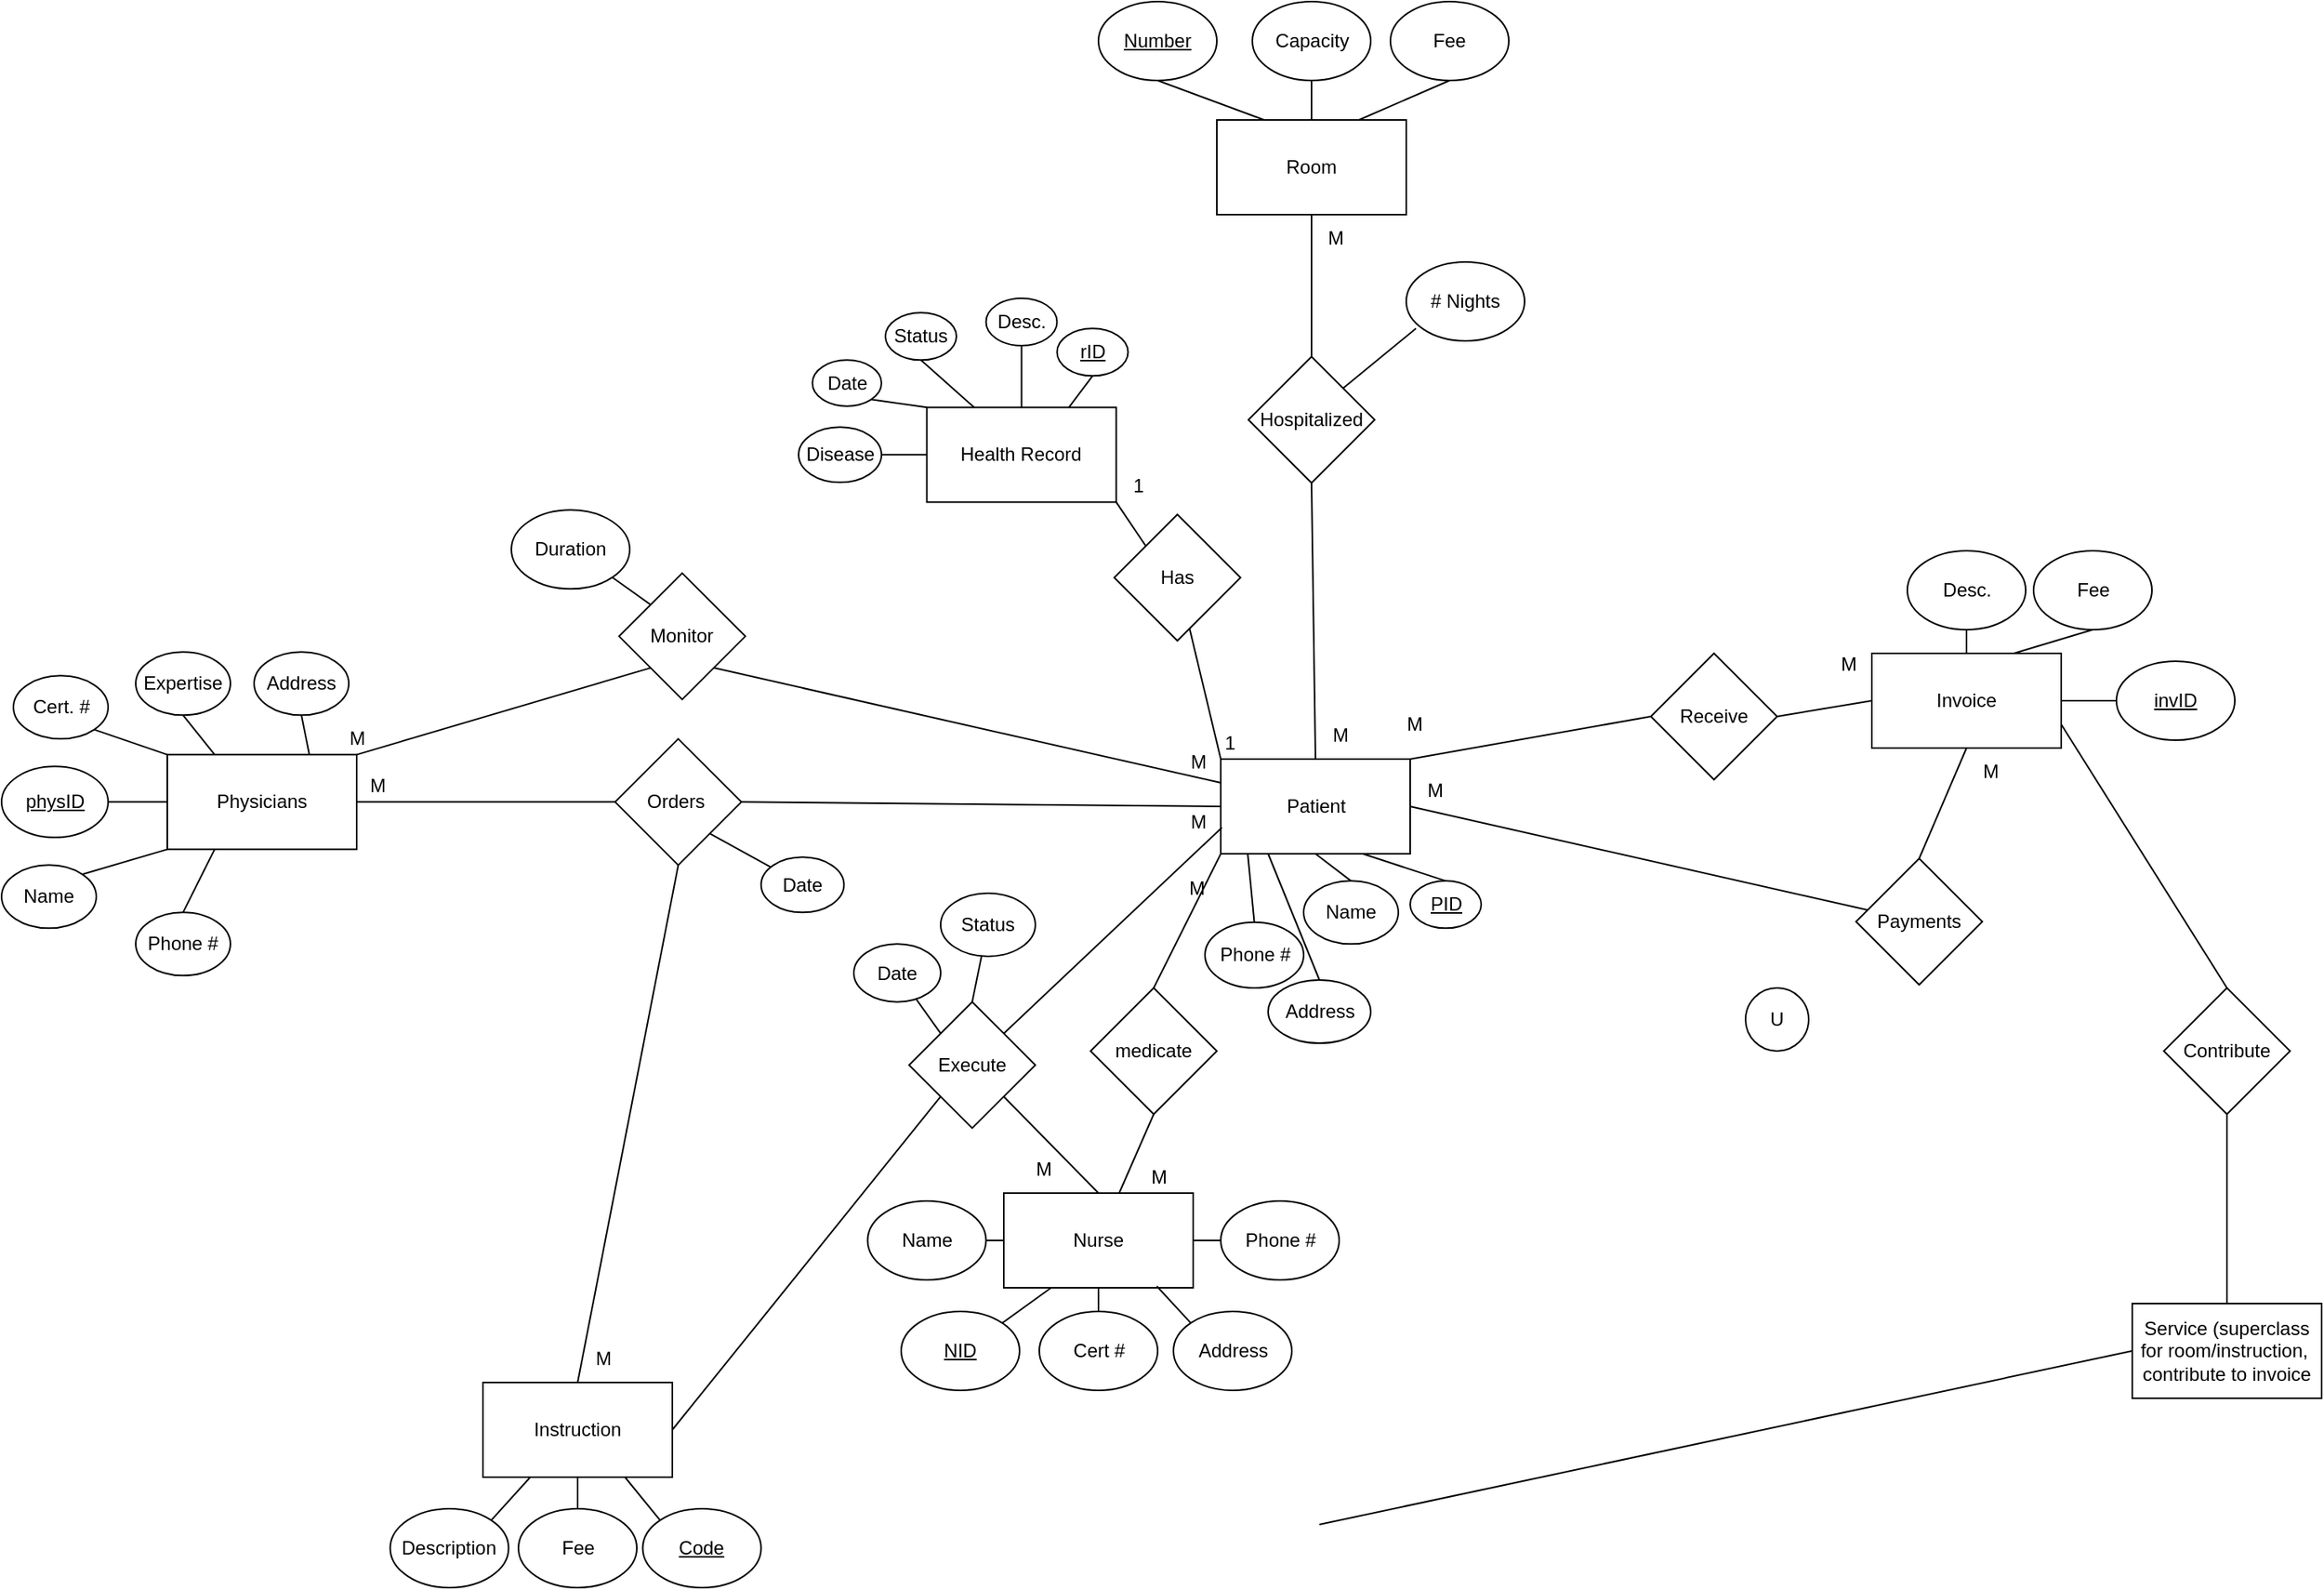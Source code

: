 <mxfile version="21.2.1" type="device">
  <diagram id="SSazmtFKOzigNYbbt5q3" name="Page-1">
    <mxGraphModel dx="2578" dy="1177" grid="1" gridSize="10" guides="1" tooltips="1" connect="1" arrows="1" fold="1" page="1" pageScale="1" pageWidth="850" pageHeight="1100" math="0" shadow="0">
      <root>
        <mxCell id="0" />
        <mxCell id="1" parent="0" />
        <mxCell id="51HZiMlxU9EM_0fWzo---1" value="Physicians" style="rounded=0;whiteSpace=wrap;html=1;" parent="1" vertex="1">
          <mxGeometry x="-690" y="542.17" width="120" height="60" as="geometry" />
        </mxCell>
        <mxCell id="51HZiMlxU9EM_0fWzo---2" value="Room" style="rounded=0;whiteSpace=wrap;html=1;" parent="1" vertex="1">
          <mxGeometry x="-25" y="140" width="120" height="60" as="geometry" />
        </mxCell>
        <mxCell id="51HZiMlxU9EM_0fWzo---3" value="Instruction" style="rounded=0;whiteSpace=wrap;html=1;" parent="1" vertex="1">
          <mxGeometry x="-490" y="940" width="120" height="60" as="geometry" />
        </mxCell>
        <mxCell id="51HZiMlxU9EM_0fWzo---5" value="Patient" style="rounded=0;whiteSpace=wrap;html=1;" parent="1" vertex="1">
          <mxGeometry x="-22.5" y="545" width="120" height="60" as="geometry" />
        </mxCell>
        <mxCell id="51HZiMlxU9EM_0fWzo---6" value="Nurse" style="rounded=0;whiteSpace=wrap;html=1;" parent="1" vertex="1">
          <mxGeometry x="-160" y="820" width="120" height="60" as="geometry" />
        </mxCell>
        <mxCell id="51HZiMlxU9EM_0fWzo---7" value="&lt;u&gt;physID&lt;/u&gt;" style="ellipse;whiteSpace=wrap;html=1;" parent="1" vertex="1">
          <mxGeometry x="-795" y="549.67" width="67.5" height="45" as="geometry" />
        </mxCell>
        <mxCell id="51HZiMlxU9EM_0fWzo---8" value="" style="endArrow=none;html=1;rounded=0;entryX=1;entryY=0.5;entryDx=0;entryDy=0;exitX=0;exitY=0.5;exitDx=0;exitDy=0;" parent="1" source="51HZiMlxU9EM_0fWzo---1" target="51HZiMlxU9EM_0fWzo---7" edge="1">
          <mxGeometry width="50" height="50" relative="1" as="geometry">
            <mxPoint x="-640" y="482.17" as="sourcePoint" />
            <mxPoint x="-420" y="642.17" as="targetPoint" />
          </mxGeometry>
        </mxCell>
        <mxCell id="51HZiMlxU9EM_0fWzo---88" value="" style="endArrow=none;html=1;rounded=0;entryX=0;entryY=0;entryDx=0;entryDy=0;exitX=0.75;exitY=1;exitDx=0;exitDy=0;" parent="1" source="51HZiMlxU9EM_0fWzo---3" target="51HZiMlxU9EM_0fWzo---93" edge="1">
          <mxGeometry width="50" height="50" relative="1" as="geometry">
            <mxPoint x="-378.75" y="1090" as="sourcePoint" />
            <mxPoint x="313.75" y="1220" as="targetPoint" />
          </mxGeometry>
        </mxCell>
        <mxCell id="51HZiMlxU9EM_0fWzo---93" value="&lt;u&gt;Code&lt;/u&gt;" style="ellipse;whiteSpace=wrap;html=1;" parent="1" vertex="1">
          <mxGeometry x="-388.75" y="1020" width="75" height="50" as="geometry" />
        </mxCell>
        <mxCell id="51HZiMlxU9EM_0fWzo---95" value="Phone #" style="ellipse;whiteSpace=wrap;html=1;" parent="1" vertex="1">
          <mxGeometry x="-710" y="642.17" width="60" height="40" as="geometry" />
        </mxCell>
        <mxCell id="51HZiMlxU9EM_0fWzo---96" value="" style="endArrow=none;html=1;rounded=0;exitX=0.25;exitY=1;exitDx=0;exitDy=0;entryX=0.5;entryY=0;entryDx=0;entryDy=0;" parent="1" source="51HZiMlxU9EM_0fWzo---1" target="51HZiMlxU9EM_0fWzo---95" edge="1">
          <mxGeometry width="50" height="50" relative="1" as="geometry">
            <mxPoint x="-390" y="532.17" as="sourcePoint" />
            <mxPoint x="-660" y="642.17" as="targetPoint" />
          </mxGeometry>
        </mxCell>
        <mxCell id="51HZiMlxU9EM_0fWzo---97" value="Fee" style="ellipse;whiteSpace=wrap;html=1;" parent="1" vertex="1">
          <mxGeometry x="-467.5" y="1020" width="75" height="50" as="geometry" />
        </mxCell>
        <mxCell id="51HZiMlxU9EM_0fWzo---98" value="" style="endArrow=none;html=1;rounded=0;entryX=0.5;entryY=0;entryDx=0;entryDy=0;exitX=0.5;exitY=1;exitDx=0;exitDy=0;" parent="1" source="51HZiMlxU9EM_0fWzo---3" target="51HZiMlxU9EM_0fWzo---97" edge="1">
          <mxGeometry width="50" height="50" relative="1" as="geometry">
            <mxPoint x="-438.75" y="1090" as="sourcePoint" />
            <mxPoint x="363.75" y="1270" as="targetPoint" />
          </mxGeometry>
        </mxCell>
        <mxCell id="51HZiMlxU9EM_0fWzo---99" value="Description" style="ellipse;whiteSpace=wrap;html=1;" parent="1" vertex="1">
          <mxGeometry x="-548.75" y="1020" width="75" height="50" as="geometry" />
        </mxCell>
        <mxCell id="51HZiMlxU9EM_0fWzo---100" value="" style="endArrow=none;html=1;rounded=0;entryX=1;entryY=0;entryDx=0;entryDy=0;exitX=0.25;exitY=1;exitDx=0;exitDy=0;" parent="1" source="51HZiMlxU9EM_0fWzo---3" target="51HZiMlxU9EM_0fWzo---99" edge="1">
          <mxGeometry width="50" height="50" relative="1" as="geometry">
            <mxPoint x="-468.75" y="1090" as="sourcePoint" />
            <mxPoint x="-158.75" y="1130" as="targetPoint" />
          </mxGeometry>
        </mxCell>
        <mxCell id="51HZiMlxU9EM_0fWzo---101" value="Capacity" style="ellipse;whiteSpace=wrap;html=1;" parent="1" vertex="1">
          <mxGeometry x="-2.5" y="65" width="75" height="50" as="geometry" />
        </mxCell>
        <mxCell id="51HZiMlxU9EM_0fWzo---102" value="" style="endArrow=none;html=1;rounded=0;entryX=0.5;entryY=1;entryDx=0;entryDy=0;exitX=0.5;exitY=0;exitDx=0;exitDy=0;" parent="1" source="51HZiMlxU9EM_0fWzo---2" target="51HZiMlxU9EM_0fWzo---101" edge="1">
          <mxGeometry width="50" height="50" relative="1" as="geometry">
            <mxPoint x="325" y="155" as="sourcePoint" />
            <mxPoint x="545" y="315" as="targetPoint" />
          </mxGeometry>
        </mxCell>
        <mxCell id="51HZiMlxU9EM_0fWzo---103" value="Address" style="ellipse;whiteSpace=wrap;html=1;" parent="1" vertex="1">
          <mxGeometry x="-635" y="477.17" width="60" height="40" as="geometry" />
        </mxCell>
        <mxCell id="51HZiMlxU9EM_0fWzo---104" value="" style="endArrow=none;html=1;rounded=0;entryX=0.5;entryY=1;entryDx=0;entryDy=0;exitX=0.75;exitY=0;exitDx=0;exitDy=0;" parent="1" source="51HZiMlxU9EM_0fWzo---1" target="51HZiMlxU9EM_0fWzo---103" edge="1">
          <mxGeometry width="50" height="50" relative="1" as="geometry">
            <mxPoint x="-350" y="572.17" as="sourcePoint" />
            <mxPoint x="-130" y="732.17" as="targetPoint" />
          </mxGeometry>
        </mxCell>
        <mxCell id="51HZiMlxU9EM_0fWzo---107" value="Cert. #" style="ellipse;whiteSpace=wrap;html=1;" parent="1" vertex="1">
          <mxGeometry x="-787.5" y="492.17" width="60" height="40" as="geometry" />
        </mxCell>
        <mxCell id="51HZiMlxU9EM_0fWzo---108" value="" style="endArrow=none;html=1;rounded=0;entryX=1;entryY=1;entryDx=0;entryDy=0;exitX=0;exitY=0;exitDx=0;exitDy=0;" parent="1" source="51HZiMlxU9EM_0fWzo---1" target="51HZiMlxU9EM_0fWzo---107" edge="1">
          <mxGeometry width="50" height="50" relative="1" as="geometry">
            <mxPoint x="-690" y="542.17" as="sourcePoint" />
            <mxPoint x="-310" y="752.17" as="targetPoint" />
          </mxGeometry>
        </mxCell>
        <mxCell id="51HZiMlxU9EM_0fWzo---109" value="Name" style="ellipse;whiteSpace=wrap;html=1;" parent="1" vertex="1">
          <mxGeometry x="-795" y="612.17" width="60" height="40" as="geometry" />
        </mxCell>
        <mxCell id="51HZiMlxU9EM_0fWzo---110" value="" style="endArrow=none;html=1;rounded=0;entryX=1;entryY=0;entryDx=0;entryDy=0;exitX=0;exitY=1;exitDx=0;exitDy=0;" parent="1" source="51HZiMlxU9EM_0fWzo---1" target="51HZiMlxU9EM_0fWzo---109" edge="1">
          <mxGeometry width="50" height="50" relative="1" as="geometry">
            <mxPoint x="-530" y="432.17" as="sourcePoint" />
            <mxPoint x="-300" y="762.17" as="targetPoint" />
          </mxGeometry>
        </mxCell>
        <mxCell id="51HZiMlxU9EM_0fWzo---111" value="Expertise" style="ellipse;whiteSpace=wrap;html=1;" parent="1" vertex="1">
          <mxGeometry x="-710" y="477.17" width="60" height="40" as="geometry" />
        </mxCell>
        <mxCell id="51HZiMlxU9EM_0fWzo---112" value="" style="endArrow=none;html=1;rounded=0;entryX=0.5;entryY=1;entryDx=0;entryDy=0;exitX=0.25;exitY=0;exitDx=0;exitDy=0;" parent="1" source="51HZiMlxU9EM_0fWzo---1" target="51HZiMlxU9EM_0fWzo---111" edge="1">
          <mxGeometry width="50" height="50" relative="1" as="geometry">
            <mxPoint x="-460" y="432.17" as="sourcePoint" />
            <mxPoint x="-290" y="772.17" as="targetPoint" />
          </mxGeometry>
        </mxCell>
        <mxCell id="51HZiMlxU9EM_0fWzo---113" value="Fee" style="ellipse;whiteSpace=wrap;html=1;" parent="1" vertex="1">
          <mxGeometry x="85" y="65" width="75" height="50" as="geometry" />
        </mxCell>
        <mxCell id="51HZiMlxU9EM_0fWzo---114" value="" style="endArrow=none;html=1;rounded=0;entryX=0.5;entryY=1;entryDx=0;entryDy=0;exitX=0.75;exitY=0;exitDx=0;exitDy=0;" parent="1" source="51HZiMlxU9EM_0fWzo---2" target="51HZiMlxU9EM_0fWzo---113" edge="1">
          <mxGeometry width="50" height="50" relative="1" as="geometry">
            <mxPoint x="485" y="25" as="sourcePoint" />
            <mxPoint x="605" y="375" as="targetPoint" />
          </mxGeometry>
        </mxCell>
        <mxCell id="51HZiMlxU9EM_0fWzo---115" value="&lt;u&gt;Number&lt;/u&gt;" style="ellipse;whiteSpace=wrap;html=1;" parent="1" vertex="1">
          <mxGeometry x="-100" y="65" width="75" height="50" as="geometry" />
        </mxCell>
        <mxCell id="51HZiMlxU9EM_0fWzo---116" value="" style="endArrow=none;html=1;rounded=0;entryX=0.5;entryY=1;entryDx=0;entryDy=0;exitX=0.25;exitY=0;exitDx=0;exitDy=0;" parent="1" source="51HZiMlxU9EM_0fWzo---2" target="51HZiMlxU9EM_0fWzo---115" edge="1">
          <mxGeometry width="50" height="50" relative="1" as="geometry">
            <mxPoint x="465" y="75" as="sourcePoint" />
            <mxPoint x="615" y="385" as="targetPoint" />
          </mxGeometry>
        </mxCell>
        <mxCell id="51HZiMlxU9EM_0fWzo---141" value="Desc." style="ellipse;whiteSpace=wrap;html=1;" parent="1" vertex="1">
          <mxGeometry x="412.5" y="413" width="75" height="50" as="geometry" />
        </mxCell>
        <mxCell id="51HZiMlxU9EM_0fWzo---142" value="" style="endArrow=none;html=1;rounded=0;entryX=0.5;entryY=1;entryDx=0;entryDy=0;exitX=0.5;exitY=0;exitDx=0;exitDy=0;" parent="1" source="-TbdaekWmT4Wg_c_PYvP-15" target="51HZiMlxU9EM_0fWzo---141" edge="1">
          <mxGeometry width="50" height="50" relative="1" as="geometry">
            <mxPoint x="600" y="333" as="sourcePoint" />
            <mxPoint x="820" y="493" as="targetPoint" />
          </mxGeometry>
        </mxCell>
        <mxCell id="51HZiMlxU9EM_0fWzo---143" value="Fee" style="ellipse;whiteSpace=wrap;html=1;" parent="1" vertex="1">
          <mxGeometry x="492.5" y="413" width="75" height="50" as="geometry" />
        </mxCell>
        <mxCell id="51HZiMlxU9EM_0fWzo---144" value="" style="endArrow=none;html=1;rounded=0;entryX=0.5;entryY=1;entryDx=0;entryDy=0;exitX=0.75;exitY=0;exitDx=0;exitDy=0;" parent="1" source="-TbdaekWmT4Wg_c_PYvP-15" target="51HZiMlxU9EM_0fWzo---143" edge="1">
          <mxGeometry width="50" height="50" relative="1" as="geometry">
            <mxPoint x="610" y="343" as="sourcePoint" />
            <mxPoint x="830" y="503" as="targetPoint" />
          </mxGeometry>
        </mxCell>
        <mxCell id="51HZiMlxU9EM_0fWzo---145" value="&lt;u&gt;invID&lt;/u&gt;" style="ellipse;whiteSpace=wrap;html=1;" parent="1" vertex="1">
          <mxGeometry x="545" y="483" width="75" height="50" as="geometry" />
        </mxCell>
        <mxCell id="51HZiMlxU9EM_0fWzo---146" value="" style="endArrow=none;html=1;rounded=0;entryX=0;entryY=0.5;entryDx=0;entryDy=0;exitX=1;exitY=0.5;exitDx=0;exitDy=0;" parent="1" source="-TbdaekWmT4Wg_c_PYvP-15" target="51HZiMlxU9EM_0fWzo---145" edge="1">
          <mxGeometry width="50" height="50" relative="1" as="geometry">
            <mxPoint x="620" y="353" as="sourcePoint" />
            <mxPoint x="840" y="513" as="targetPoint" />
          </mxGeometry>
        </mxCell>
        <mxCell id="51HZiMlxU9EM_0fWzo---147" value="Desc." style="ellipse;whiteSpace=wrap;html=1;" parent="1" vertex="1">
          <mxGeometry x="-171.25" y="253" width="45" height="30" as="geometry" />
        </mxCell>
        <mxCell id="51HZiMlxU9EM_0fWzo---148" value="" style="endArrow=none;html=1;rounded=0;entryX=0.5;entryY=1;entryDx=0;entryDy=0;exitX=0.5;exitY=0;exitDx=0;exitDy=0;" parent="1" source="-TbdaekWmT4Wg_c_PYvP-22" target="51HZiMlxU9EM_0fWzo---147" edge="1">
          <mxGeometry width="50" height="50" relative="1" as="geometry">
            <mxPoint x="625" y="292.17" as="sourcePoint" />
            <mxPoint x="845" y="452.17" as="targetPoint" />
          </mxGeometry>
        </mxCell>
        <mxCell id="51HZiMlxU9EM_0fWzo---149" value="Disease" style="ellipse;whiteSpace=wrap;html=1;" parent="1" vertex="1">
          <mxGeometry x="-290" y="334.67" width="52.5" height="35" as="geometry" />
        </mxCell>
        <mxCell id="51HZiMlxU9EM_0fWzo---150" value="" style="endArrow=none;html=1;rounded=0;entryX=1;entryY=0.5;entryDx=0;entryDy=0;exitX=0;exitY=0.5;exitDx=0;exitDy=0;" parent="1" source="-TbdaekWmT4Wg_c_PYvP-22" target="51HZiMlxU9EM_0fWzo---149" edge="1">
          <mxGeometry width="50" height="50" relative="1" as="geometry">
            <mxPoint x="635" y="302.17" as="sourcePoint" />
            <mxPoint x="855" y="462.17" as="targetPoint" />
          </mxGeometry>
        </mxCell>
        <mxCell id="51HZiMlxU9EM_0fWzo---151" value="Duration" style="ellipse;whiteSpace=wrap;html=1;" parent="1" vertex="1">
          <mxGeometry x="-472" y="387.17" width="75" height="50" as="geometry" />
        </mxCell>
        <mxCell id="51HZiMlxU9EM_0fWzo---152" value="" style="endArrow=none;html=1;rounded=0;entryX=1;entryY=1;entryDx=0;entryDy=0;exitX=0;exitY=0;exitDx=0;exitDy=0;" parent="1" source="-TbdaekWmT4Wg_c_PYvP-28" target="51HZiMlxU9EM_0fWzo---151" edge="1">
          <mxGeometry width="50" height="50" relative="1" as="geometry">
            <mxPoint x="500" y="247.17" as="sourcePoint" />
            <mxPoint x="720" y="407.17" as="targetPoint" />
          </mxGeometry>
        </mxCell>
        <mxCell id="51HZiMlxU9EM_0fWzo---153" value="Status" style="ellipse;whiteSpace=wrap;html=1;" parent="1" vertex="1">
          <mxGeometry x="-235" y="262.17" width="45" height="30" as="geometry" />
        </mxCell>
        <mxCell id="51HZiMlxU9EM_0fWzo---154" value="" style="endArrow=none;html=1;rounded=0;entryX=0.5;entryY=1;entryDx=0;entryDy=0;exitX=0.25;exitY=0;exitDx=0;exitDy=0;" parent="1" source="-TbdaekWmT4Wg_c_PYvP-22" target="51HZiMlxU9EM_0fWzo---153" edge="1">
          <mxGeometry width="50" height="50" relative="1" as="geometry">
            <mxPoint x="655" y="322.17" as="sourcePoint" />
            <mxPoint x="875" y="482.17" as="targetPoint" />
          </mxGeometry>
        </mxCell>
        <mxCell id="51HZiMlxU9EM_0fWzo---155" value="# Nights" style="ellipse;whiteSpace=wrap;html=1;" parent="1" vertex="1">
          <mxGeometry x="95" y="230" width="75" height="50" as="geometry" />
        </mxCell>
        <mxCell id="51HZiMlxU9EM_0fWzo---156" value="" style="endArrow=none;html=1;rounded=0;entryX=0.082;entryY=0.843;entryDx=0;entryDy=0;exitX=1;exitY=0;exitDx=0;exitDy=0;entryPerimeter=0;" parent="1" source="-TbdaekWmT4Wg_c_PYvP-1" target="51HZiMlxU9EM_0fWzo---155" edge="1">
          <mxGeometry width="50" height="50" relative="1" as="geometry">
            <mxPoint x="520" y="310" as="sourcePoint" />
            <mxPoint x="740" y="470" as="targetPoint" />
          </mxGeometry>
        </mxCell>
        <mxCell id="51HZiMlxU9EM_0fWzo---159" value="Phone #" style="ellipse;whiteSpace=wrap;html=1;" parent="1" vertex="1">
          <mxGeometry x="-22.5" y="825" width="75" height="50" as="geometry" />
        </mxCell>
        <mxCell id="51HZiMlxU9EM_0fWzo---160" value="" style="endArrow=none;html=1;rounded=0;entryX=0;entryY=0.5;entryDx=0;entryDy=0;exitX=1;exitY=0.5;exitDx=0;exitDy=0;" parent="1" source="51HZiMlxU9EM_0fWzo---6" target="51HZiMlxU9EM_0fWzo---159" edge="1">
          <mxGeometry width="50" height="50" relative="1" as="geometry">
            <mxPoint x="140" y="635" as="sourcePoint" />
            <mxPoint x="230" y="780" as="targetPoint" />
          </mxGeometry>
        </mxCell>
        <mxCell id="51HZiMlxU9EM_0fWzo---163" value="Date" style="ellipse;whiteSpace=wrap;html=1;" parent="1" vertex="1">
          <mxGeometry x="-281.25" y="292.17" width="43.75" height="29.17" as="geometry" />
        </mxCell>
        <mxCell id="51HZiMlxU9EM_0fWzo---164" value="" style="endArrow=none;html=1;rounded=0;entryX=1;entryY=1;entryDx=0;entryDy=0;exitX=0;exitY=0;exitDx=0;exitDy=0;" parent="1" source="-TbdaekWmT4Wg_c_PYvP-22" target="51HZiMlxU9EM_0fWzo---163" edge="1">
          <mxGeometry width="50" height="50" relative="1" as="geometry">
            <mxPoint x="705" y="372.17" as="sourcePoint" />
            <mxPoint x="925" y="532.17" as="targetPoint" />
          </mxGeometry>
        </mxCell>
        <mxCell id="51HZiMlxU9EM_0fWzo---165" value="Name" style="ellipse;whiteSpace=wrap;html=1;" parent="1" vertex="1">
          <mxGeometry x="-246.25" y="825" width="75" height="50" as="geometry" />
        </mxCell>
        <mxCell id="51HZiMlxU9EM_0fWzo---166" value="" style="endArrow=none;html=1;rounded=0;entryX=1;entryY=0.5;entryDx=0;entryDy=0;exitX=0;exitY=0.5;exitDx=0;exitDy=0;" parent="1" source="51HZiMlxU9EM_0fWzo---6" target="51HZiMlxU9EM_0fWzo---165" edge="1">
          <mxGeometry width="50" height="50" relative="1" as="geometry">
            <mxPoint x="1140" y="990" as="sourcePoint" />
            <mxPoint x="1360" y="1150" as="targetPoint" />
          </mxGeometry>
        </mxCell>
        <mxCell id="51HZiMlxU9EM_0fWzo---169" value="&lt;u&gt;NID&lt;/u&gt;" style="ellipse;whiteSpace=wrap;html=1;" parent="1" vertex="1">
          <mxGeometry x="-225" y="895" width="75" height="50" as="geometry" />
        </mxCell>
        <mxCell id="51HZiMlxU9EM_0fWzo---170" value="" style="endArrow=none;html=1;rounded=0;entryX=1;entryY=0;entryDx=0;entryDy=0;exitX=0.25;exitY=1;exitDx=0;exitDy=0;" parent="1" source="51HZiMlxU9EM_0fWzo---6" target="51HZiMlxU9EM_0fWzo---169" edge="1">
          <mxGeometry width="50" height="50" relative="1" as="geometry">
            <mxPoint x="15" y="920" as="sourcePoint" />
            <mxPoint x="235" y="1080" as="targetPoint" />
          </mxGeometry>
        </mxCell>
        <mxCell id="51HZiMlxU9EM_0fWzo---171" value="Address" style="ellipse;whiteSpace=wrap;html=1;" parent="1" vertex="1">
          <mxGeometry x="-52.5" y="895" width="75" height="50" as="geometry" />
        </mxCell>
        <mxCell id="51HZiMlxU9EM_0fWzo---172" value="" style="endArrow=none;html=1;rounded=0;entryX=0;entryY=0;entryDx=0;entryDy=0;exitX=0.808;exitY=0.983;exitDx=0;exitDy=0;exitPerimeter=0;" parent="1" source="51HZiMlxU9EM_0fWzo---6" target="51HZiMlxU9EM_0fWzo---171" edge="1">
          <mxGeometry width="50" height="50" relative="1" as="geometry">
            <mxPoint x="25" y="930" as="sourcePoint" />
            <mxPoint x="245" y="1090" as="targetPoint" />
          </mxGeometry>
        </mxCell>
        <mxCell id="51HZiMlxU9EM_0fWzo---173" value="Cert #" style="ellipse;whiteSpace=wrap;html=1;" parent="1" vertex="1">
          <mxGeometry x="-137.5" y="895" width="75" height="50" as="geometry" />
        </mxCell>
        <mxCell id="51HZiMlxU9EM_0fWzo---174" value="" style="endArrow=none;html=1;rounded=0;exitX=0.5;exitY=1;exitDx=0;exitDy=0;entryX=0.5;entryY=0;entryDx=0;entryDy=0;" parent="1" source="51HZiMlxU9EM_0fWzo---6" target="51HZiMlxU9EM_0fWzo---173" edge="1">
          <mxGeometry width="50" height="50" relative="1" as="geometry">
            <mxPoint x="35" y="940" as="sourcePoint" />
            <mxPoint x="-65" y="950" as="targetPoint" />
          </mxGeometry>
        </mxCell>
        <mxCell id="51HZiMlxU9EM_0fWzo---175" value="Phone #" style="ellipse;whiteSpace=wrap;html=1;" parent="1" vertex="1">
          <mxGeometry x="-32.5" y="648.33" width="62.5" height="41.67" as="geometry" />
        </mxCell>
        <mxCell id="51HZiMlxU9EM_0fWzo---176" value="" style="endArrow=none;html=1;rounded=0;entryX=0.5;entryY=0;entryDx=0;entryDy=0;exitX=0.142;exitY=0.994;exitDx=0;exitDy=0;exitPerimeter=0;" parent="1" source="51HZiMlxU9EM_0fWzo---5" target="51HZiMlxU9EM_0fWzo---175" edge="1">
          <mxGeometry width="50" height="50" relative="1" as="geometry">
            <mxPoint x="477.5" y="675" as="sourcePoint" />
            <mxPoint x="697.5" y="835" as="targetPoint" />
          </mxGeometry>
        </mxCell>
        <mxCell id="51HZiMlxU9EM_0fWzo---177" value="Address" style="ellipse;whiteSpace=wrap;html=1;" parent="1" vertex="1">
          <mxGeometry x="7.5" y="685" width="65" height="40" as="geometry" />
        </mxCell>
        <mxCell id="51HZiMlxU9EM_0fWzo---178" value="" style="endArrow=none;html=1;rounded=0;entryX=0.5;entryY=0;entryDx=0;entryDy=0;exitX=0.25;exitY=1;exitDx=0;exitDy=0;" parent="1" source="51HZiMlxU9EM_0fWzo---5" target="51HZiMlxU9EM_0fWzo---177" edge="1">
          <mxGeometry width="50" height="50" relative="1" as="geometry">
            <mxPoint x="487.5" y="685" as="sourcePoint" />
            <mxPoint x="707.5" y="845" as="targetPoint" />
          </mxGeometry>
        </mxCell>
        <mxCell id="51HZiMlxU9EM_0fWzo---179" value="&lt;u&gt;PID&lt;/u&gt;" style="ellipse;whiteSpace=wrap;html=1;" parent="1" vertex="1">
          <mxGeometry x="97.5" y="622.17" width="45" height="30" as="geometry" />
        </mxCell>
        <mxCell id="51HZiMlxU9EM_0fWzo---180" value="" style="endArrow=none;html=1;rounded=0;entryX=0.5;entryY=0;entryDx=0;entryDy=0;exitX=0.75;exitY=1;exitDx=0;exitDy=0;" parent="1" source="51HZiMlxU9EM_0fWzo---5" target="51HZiMlxU9EM_0fWzo---179" edge="1">
          <mxGeometry width="50" height="50" relative="1" as="geometry">
            <mxPoint x="497.5" y="695" as="sourcePoint" />
            <mxPoint x="717.5" y="855" as="targetPoint" />
          </mxGeometry>
        </mxCell>
        <mxCell id="51HZiMlxU9EM_0fWzo---181" value="Name" style="ellipse;whiteSpace=wrap;html=1;" parent="1" vertex="1">
          <mxGeometry x="30" y="622.17" width="60" height="40" as="geometry" />
        </mxCell>
        <mxCell id="51HZiMlxU9EM_0fWzo---182" value="" style="endArrow=none;html=1;rounded=0;entryX=0.5;entryY=0;entryDx=0;entryDy=0;exitX=0.5;exitY=1;exitDx=0;exitDy=0;" parent="1" source="51HZiMlxU9EM_0fWzo---5" target="51HZiMlxU9EM_0fWzo---181" edge="1">
          <mxGeometry width="50" height="50" relative="1" as="geometry">
            <mxPoint x="507.5" y="705" as="sourcePoint" />
            <mxPoint x="727.5" y="865" as="targetPoint" />
          </mxGeometry>
        </mxCell>
        <mxCell id="-TbdaekWmT4Wg_c_PYvP-1" value="Hospitalized" style="rhombus;whiteSpace=wrap;html=1;" parent="1" vertex="1">
          <mxGeometry x="-5" y="290" width="80" height="80" as="geometry" />
        </mxCell>
        <mxCell id="-TbdaekWmT4Wg_c_PYvP-2" value="" style="endArrow=none;html=1;rounded=0;entryX=0.5;entryY=1;entryDx=0;entryDy=0;exitX=0.5;exitY=0;exitDx=0;exitDy=0;" parent="1" source="51HZiMlxU9EM_0fWzo---5" target="-TbdaekWmT4Wg_c_PYvP-1" edge="1">
          <mxGeometry width="50" height="50" relative="1" as="geometry">
            <mxPoint x="300" y="440" as="sourcePoint" />
            <mxPoint x="350" y="390" as="targetPoint" />
          </mxGeometry>
        </mxCell>
        <mxCell id="-TbdaekWmT4Wg_c_PYvP-3" value="" style="endArrow=none;html=1;rounded=0;entryX=0.5;entryY=1;entryDx=0;entryDy=0;exitX=0.5;exitY=0;exitDx=0;exitDy=0;" parent="1" source="-TbdaekWmT4Wg_c_PYvP-1" target="51HZiMlxU9EM_0fWzo---2" edge="1">
          <mxGeometry width="50" height="50" relative="1" as="geometry">
            <mxPoint x="300" y="440" as="sourcePoint" />
            <mxPoint x="350" y="390" as="targetPoint" />
          </mxGeometry>
        </mxCell>
        <mxCell id="-TbdaekWmT4Wg_c_PYvP-4" value="M" style="text;html=1;align=center;verticalAlign=middle;resizable=0;points=[];autosize=1;strokeColor=none;fillColor=none;" parent="1" vertex="1">
          <mxGeometry x="35" y="200" width="30" height="30" as="geometry" />
        </mxCell>
        <mxCell id="-TbdaekWmT4Wg_c_PYvP-5" value="M" style="text;html=1;align=center;verticalAlign=middle;resizable=0;points=[];autosize=1;strokeColor=none;fillColor=none;" parent="1" vertex="1">
          <mxGeometry x="37.5" y="515" width="30" height="30" as="geometry" />
        </mxCell>
        <mxCell id="-TbdaekWmT4Wg_c_PYvP-6" value="Orders&amp;nbsp;" style="rhombus;whiteSpace=wrap;html=1;" parent="1" vertex="1">
          <mxGeometry x="-406.25" y="532.17" width="80" height="80" as="geometry" />
        </mxCell>
        <mxCell id="-TbdaekWmT4Wg_c_PYvP-7" value="" style="endArrow=none;html=1;rounded=0;exitX=1;exitY=0.5;exitDx=0;exitDy=0;entryX=0;entryY=0.5;entryDx=0;entryDy=0;" parent="1" source="-TbdaekWmT4Wg_c_PYvP-6" target="51HZiMlxU9EM_0fWzo---5" edge="1">
          <mxGeometry width="50" height="50" relative="1" as="geometry">
            <mxPoint x="80" y="720" as="sourcePoint" />
            <mxPoint x="130" y="670" as="targetPoint" />
          </mxGeometry>
        </mxCell>
        <mxCell id="-TbdaekWmT4Wg_c_PYvP-8" value="" style="endArrow=none;html=1;rounded=0;entryX=1;entryY=0.5;entryDx=0;entryDy=0;exitX=0;exitY=0.5;exitDx=0;exitDy=0;" parent="1" source="-TbdaekWmT4Wg_c_PYvP-6" target="51HZiMlxU9EM_0fWzo---1" edge="1">
          <mxGeometry width="50" height="50" relative="1" as="geometry">
            <mxPoint x="105" y="672.17" as="sourcePoint" />
            <mxPoint x="155" y="622.17" as="targetPoint" />
          </mxGeometry>
        </mxCell>
        <mxCell id="-TbdaekWmT4Wg_c_PYvP-9" value="" style="endArrow=none;html=1;rounded=0;entryX=0.5;entryY=1;entryDx=0;entryDy=0;exitX=0.5;exitY=0;exitDx=0;exitDy=0;" parent="1" source="51HZiMlxU9EM_0fWzo---3" target="-TbdaekWmT4Wg_c_PYvP-6" edge="1">
          <mxGeometry width="50" height="50" relative="1" as="geometry">
            <mxPoint x="105" y="672.17" as="sourcePoint" />
            <mxPoint x="155" y="622.17" as="targetPoint" />
          </mxGeometry>
        </mxCell>
        <mxCell id="-TbdaekWmT4Wg_c_PYvP-10" value="" style="endArrow=none;html=1;rounded=0;exitX=1;exitY=0.5;exitDx=0;exitDy=0;" parent="1" source="51HZiMlxU9EM_0fWzo---5" target="-TbdaekWmT4Wg_c_PYvP-11" edge="1">
          <mxGeometry width="50" height="50" relative="1" as="geometry">
            <mxPoint x="80" y="370" as="sourcePoint" />
            <mxPoint x="200" y="570" as="targetPoint" />
          </mxGeometry>
        </mxCell>
        <mxCell id="-TbdaekWmT4Wg_c_PYvP-11" value="Payments" style="rhombus;whiteSpace=wrap;html=1;" parent="1" vertex="1">
          <mxGeometry x="380" y="608" width="80" height="80" as="geometry" />
        </mxCell>
        <mxCell id="-TbdaekWmT4Wg_c_PYvP-13" value="M" style="text;html=1;align=center;verticalAlign=middle;resizable=0;points=[];autosize=1;strokeColor=none;fillColor=none;" parent="1" vertex="1">
          <mxGeometry x="97.5" y="550" width="30" height="30" as="geometry" />
        </mxCell>
        <mxCell id="-TbdaekWmT4Wg_c_PYvP-15" value="Invoice" style="rounded=0;whiteSpace=wrap;html=1;" parent="1" vertex="1">
          <mxGeometry x="390" y="478" width="120" height="60" as="geometry" />
        </mxCell>
        <mxCell id="-TbdaekWmT4Wg_c_PYvP-16" value="Receive" style="rhombus;whiteSpace=wrap;html=1;" parent="1" vertex="1">
          <mxGeometry x="250" y="478" width="80" height="80" as="geometry" />
        </mxCell>
        <mxCell id="-TbdaekWmT4Wg_c_PYvP-17" value="" style="endArrow=none;html=1;rounded=0;exitX=1;exitY=0;exitDx=0;exitDy=0;entryX=0;entryY=0.5;entryDx=0;entryDy=0;" parent="1" source="51HZiMlxU9EM_0fWzo---5" target="-TbdaekWmT4Wg_c_PYvP-16" edge="1">
          <mxGeometry width="50" height="50" relative="1" as="geometry">
            <mxPoint x="80" y="370" as="sourcePoint" />
            <mxPoint x="130" y="320" as="targetPoint" />
          </mxGeometry>
        </mxCell>
        <mxCell id="-TbdaekWmT4Wg_c_PYvP-18" value="" style="endArrow=none;html=1;rounded=0;entryX=0;entryY=0.5;entryDx=0;entryDy=0;exitX=1;exitY=0.5;exitDx=0;exitDy=0;" parent="1" source="-TbdaekWmT4Wg_c_PYvP-16" target="-TbdaekWmT4Wg_c_PYvP-15" edge="1">
          <mxGeometry width="50" height="50" relative="1" as="geometry">
            <mxPoint x="230" y="463" as="sourcePoint" />
            <mxPoint x="280" y="413" as="targetPoint" />
          </mxGeometry>
        </mxCell>
        <mxCell id="-TbdaekWmT4Wg_c_PYvP-19" value="M" style="text;html=1;align=center;verticalAlign=middle;resizable=0;points=[];autosize=1;strokeColor=none;fillColor=none;" parent="1" vertex="1">
          <mxGeometry x="85" y="508" width="30" height="30" as="geometry" />
        </mxCell>
        <mxCell id="-TbdaekWmT4Wg_c_PYvP-20" value="M" style="text;html=1;align=center;verticalAlign=middle;resizable=0;points=[];autosize=1;strokeColor=none;fillColor=none;" parent="1" vertex="1">
          <mxGeometry x="360" y="470" width="30" height="30" as="geometry" />
        </mxCell>
        <mxCell id="-TbdaekWmT4Wg_c_PYvP-21" value="" style="endArrow=none;html=1;rounded=0;exitX=0;exitY=0;exitDx=0;exitDy=0;" parent="1" source="51HZiMlxU9EM_0fWzo---5" target="-TbdaekWmT4Wg_c_PYvP-23" edge="1">
          <mxGeometry width="50" height="50" relative="1" as="geometry">
            <mxPoint x="80" y="370" as="sourcePoint" />
            <mxPoint x="-170" y="530" as="targetPoint" />
          </mxGeometry>
        </mxCell>
        <mxCell id="-TbdaekWmT4Wg_c_PYvP-22" value="Health Record" style="rounded=0;whiteSpace=wrap;html=1;" parent="1" vertex="1">
          <mxGeometry x="-208.75" y="322.17" width="120" height="60" as="geometry" />
        </mxCell>
        <mxCell id="-TbdaekWmT4Wg_c_PYvP-23" value="Has" style="rhombus;whiteSpace=wrap;html=1;" parent="1" vertex="1">
          <mxGeometry x="-90" y="390" width="80" height="80" as="geometry" />
        </mxCell>
        <mxCell id="-TbdaekWmT4Wg_c_PYvP-24" value="" style="endArrow=none;html=1;rounded=0;exitX=0;exitY=0;exitDx=0;exitDy=0;entryX=1;entryY=1;entryDx=0;entryDy=0;" parent="1" source="-TbdaekWmT4Wg_c_PYvP-23" target="-TbdaekWmT4Wg_c_PYvP-22" edge="1">
          <mxGeometry width="50" height="50" relative="1" as="geometry">
            <mxPoint x="80" y="370" as="sourcePoint" />
            <mxPoint x="130" y="320" as="targetPoint" />
          </mxGeometry>
        </mxCell>
        <mxCell id="-TbdaekWmT4Wg_c_PYvP-25" value="M" style="text;html=1;align=center;verticalAlign=middle;resizable=0;points=[];autosize=1;strokeColor=none;fillColor=none;" parent="1" vertex="1">
          <mxGeometry x="-428.75" y="910" width="30" height="30" as="geometry" />
        </mxCell>
        <mxCell id="-TbdaekWmT4Wg_c_PYvP-26" value="M" style="text;html=1;align=center;verticalAlign=middle;resizable=0;points=[];autosize=1;strokeColor=none;fillColor=none;" parent="1" vertex="1">
          <mxGeometry x="-572.5" y="547.17" width="30" height="30" as="geometry" />
        </mxCell>
        <mxCell id="-TbdaekWmT4Wg_c_PYvP-27" value="M" style="text;html=1;align=center;verticalAlign=middle;resizable=0;points=[];autosize=1;strokeColor=none;fillColor=none;" parent="1" vertex="1">
          <mxGeometry x="-52.5" y="570" width="30" height="30" as="geometry" />
        </mxCell>
        <mxCell id="-TbdaekWmT4Wg_c_PYvP-28" value="Monitor" style="rhombus;whiteSpace=wrap;html=1;" parent="1" vertex="1">
          <mxGeometry x="-403.75" y="427.17" width="80" height="80" as="geometry" />
        </mxCell>
        <mxCell id="-TbdaekWmT4Wg_c_PYvP-29" value="" style="endArrow=none;html=1;rounded=0;exitX=1;exitY=0;exitDx=0;exitDy=0;entryX=0;entryY=1;entryDx=0;entryDy=0;" parent="1" source="51HZiMlxU9EM_0fWzo---1" target="-TbdaekWmT4Wg_c_PYvP-28" edge="1">
          <mxGeometry width="50" height="50" relative="1" as="geometry">
            <mxPoint x="-125" y="382.17" as="sourcePoint" />
            <mxPoint x="-75" y="332.17" as="targetPoint" />
          </mxGeometry>
        </mxCell>
        <mxCell id="-TbdaekWmT4Wg_c_PYvP-30" value="M" style="text;html=1;align=center;verticalAlign=middle;resizable=0;points=[];autosize=1;strokeColor=none;fillColor=none;" parent="1" vertex="1">
          <mxGeometry x="-585" y="517.17" width="30" height="30" as="geometry" />
        </mxCell>
        <mxCell id="-TbdaekWmT4Wg_c_PYvP-31" value="" style="endArrow=none;html=1;rounded=0;exitX=1;exitY=1;exitDx=0;exitDy=0;entryX=0;entryY=0.25;entryDx=0;entryDy=0;" parent="1" source="-TbdaekWmT4Wg_c_PYvP-28" target="51HZiMlxU9EM_0fWzo---5" edge="1">
          <mxGeometry width="50" height="50" relative="1" as="geometry">
            <mxPoint x="-150" y="430" as="sourcePoint" />
            <mxPoint x="-100" y="380" as="targetPoint" />
          </mxGeometry>
        </mxCell>
        <mxCell id="-TbdaekWmT4Wg_c_PYvP-32" value="M" style="text;html=1;align=center;verticalAlign=middle;resizable=0;points=[];autosize=1;strokeColor=none;fillColor=none;" parent="1" vertex="1">
          <mxGeometry x="-52.5" y="532.17" width="30" height="30" as="geometry" />
        </mxCell>
        <mxCell id="-TbdaekWmT4Wg_c_PYvP-33" value="1" style="text;html=1;align=center;verticalAlign=middle;resizable=0;points=[];autosize=1;strokeColor=none;fillColor=none;" parent="1" vertex="1">
          <mxGeometry x="-32.5" y="520" width="30" height="30" as="geometry" />
        </mxCell>
        <mxCell id="-TbdaekWmT4Wg_c_PYvP-34" value="1" style="text;html=1;align=center;verticalAlign=middle;resizable=0;points=[];autosize=1;strokeColor=none;fillColor=none;" parent="1" vertex="1">
          <mxGeometry x="-90" y="357.17" width="30" height="30" as="geometry" />
        </mxCell>
        <mxCell id="-TbdaekWmT4Wg_c_PYvP-37" value="" style="endArrow=none;html=1;rounded=0;exitX=1;exitY=1;exitDx=0;exitDy=0;" parent="1" source="-TbdaekWmT4Wg_c_PYvP-6" target="-TbdaekWmT4Wg_c_PYvP-38" edge="1">
          <mxGeometry width="50" height="50" relative="1" as="geometry">
            <mxPoint x="-150" y="297.17" as="sourcePoint" />
            <mxPoint x="-430" y="627.17" as="targetPoint" />
          </mxGeometry>
        </mxCell>
        <mxCell id="-TbdaekWmT4Wg_c_PYvP-38" value="Date" style="ellipse;whiteSpace=wrap;html=1;" parent="1" vertex="1">
          <mxGeometry x="-313.75" y="607.17" width="52.5" height="35" as="geometry" />
        </mxCell>
        <mxCell id="-TbdaekWmT4Wg_c_PYvP-39" value="&lt;u&gt;rID&lt;/u&gt;" style="ellipse;whiteSpace=wrap;html=1;" parent="1" vertex="1">
          <mxGeometry x="-126.25" y="272.17" width="45" height="30" as="geometry" />
        </mxCell>
        <mxCell id="-TbdaekWmT4Wg_c_PYvP-40" value="" style="endArrow=none;html=1;rounded=0;entryX=0.5;entryY=1;entryDx=0;entryDy=0;exitX=0.75;exitY=0;exitDx=0;exitDy=0;" parent="1" source="-TbdaekWmT4Wg_c_PYvP-22" target="-TbdaekWmT4Wg_c_PYvP-39" edge="1">
          <mxGeometry width="50" height="50" relative="1" as="geometry">
            <mxPoint x="-5" y="362.17" as="sourcePoint" />
            <mxPoint x="45" y="312.17" as="targetPoint" />
          </mxGeometry>
        </mxCell>
        <mxCell id="-TbdaekWmT4Wg_c_PYvP-41" value="" style="endArrow=none;html=1;rounded=0;entryX=0.5;entryY=1;entryDx=0;entryDy=0;exitX=0.5;exitY=0;exitDx=0;exitDy=0;" parent="1" source="-TbdaekWmT4Wg_c_PYvP-11" target="-TbdaekWmT4Wg_c_PYvP-15" edge="1">
          <mxGeometry width="50" height="50" relative="1" as="geometry">
            <mxPoint y="433" as="sourcePoint" />
            <mxPoint x="50" y="383" as="targetPoint" />
          </mxGeometry>
        </mxCell>
        <mxCell id="-TbdaekWmT4Wg_c_PYvP-42" value="M" style="text;html=1;align=center;verticalAlign=middle;resizable=0;points=[];autosize=1;strokeColor=none;fillColor=none;" parent="1" vertex="1">
          <mxGeometry x="450" y="538" width="30" height="30" as="geometry" />
        </mxCell>
        <mxCell id="j_ywAYQHwuQvvdRZZskB-6" value="medicate" style="rhombus;whiteSpace=wrap;html=1;" vertex="1" parent="1">
          <mxGeometry x="-105" y="690" width="80" height="80" as="geometry" />
        </mxCell>
        <mxCell id="j_ywAYQHwuQvvdRZZskB-7" value="" style="endArrow=none;html=1;rounded=0;entryX=0;entryY=1;entryDx=0;entryDy=0;exitX=0.5;exitY=0;exitDx=0;exitDy=0;" edge="1" parent="1" source="j_ywAYQHwuQvvdRZZskB-6" target="51HZiMlxU9EM_0fWzo---5">
          <mxGeometry width="50" height="50" relative="1" as="geometry">
            <mxPoint x="-230" y="770" as="sourcePoint" />
            <mxPoint x="-180" y="720" as="targetPoint" />
          </mxGeometry>
        </mxCell>
        <mxCell id="j_ywAYQHwuQvvdRZZskB-9" value="" style="endArrow=none;html=1;rounded=0;entryX=0.5;entryY=1;entryDx=0;entryDy=0;" edge="1" parent="1" source="51HZiMlxU9EM_0fWzo---6" target="j_ywAYQHwuQvvdRZZskB-6">
          <mxGeometry width="50" height="50" relative="1" as="geometry">
            <mxPoint x="287.5" y="845" as="sourcePoint" />
            <mxPoint x="40" y="850.17" as="targetPoint" />
          </mxGeometry>
        </mxCell>
        <mxCell id="j_ywAYQHwuQvvdRZZskB-11" value="Service (superclass for room/instruction,&amp;nbsp; contribute to invoice" style="rounded=0;whiteSpace=wrap;html=1;" vertex="1" parent="1">
          <mxGeometry x="555" y="890" width="120" height="60" as="geometry" />
        </mxCell>
        <mxCell id="j_ywAYQHwuQvvdRZZskB-12" value="Contribute" style="rhombus;whiteSpace=wrap;html=1;" vertex="1" parent="1">
          <mxGeometry x="575" y="690" width="80" height="80" as="geometry" />
        </mxCell>
        <mxCell id="j_ywAYQHwuQvvdRZZskB-13" value="U" style="ellipse;whiteSpace=wrap;html=1;aspect=fixed;" vertex="1" parent="1">
          <mxGeometry x="310" y="690" width="40" height="40" as="geometry" />
        </mxCell>
        <mxCell id="j_ywAYQHwuQvvdRZZskB-14" value="Execute" style="rhombus;whiteSpace=wrap;html=1;" vertex="1" parent="1">
          <mxGeometry x="-220" y="698.84" width="80" height="80" as="geometry" />
        </mxCell>
        <mxCell id="j_ywAYQHwuQvvdRZZskB-15" value="" style="endArrow=none;html=1;rounded=0;exitX=0.5;exitY=0;exitDx=0;exitDy=0;entryX=1;entryY=1;entryDx=0;entryDy=0;" edge="1" parent="1" source="51HZiMlxU9EM_0fWzo---6" target="j_ywAYQHwuQvvdRZZskB-14">
          <mxGeometry width="50" height="50" relative="1" as="geometry">
            <mxPoint x="30" y="870" as="sourcePoint" />
            <mxPoint x="80" y="820" as="targetPoint" />
          </mxGeometry>
        </mxCell>
        <mxCell id="j_ywAYQHwuQvvdRZZskB-16" value="" style="endArrow=none;html=1;rounded=0;entryX=1;entryY=0.5;entryDx=0;entryDy=0;exitX=0;exitY=1;exitDx=0;exitDy=0;" edge="1" parent="1" source="j_ywAYQHwuQvvdRZZskB-14" target="51HZiMlxU9EM_0fWzo---3">
          <mxGeometry width="50" height="50" relative="1" as="geometry">
            <mxPoint x="30" y="870" as="sourcePoint" />
            <mxPoint x="80" y="820" as="targetPoint" />
          </mxGeometry>
        </mxCell>
        <mxCell id="j_ywAYQHwuQvvdRZZskB-18" value="" style="endArrow=none;html=1;rounded=0;entryX=1.024;entryY=0.613;entryDx=0;entryDy=0;exitX=1;exitY=0;exitDx=0;exitDy=0;entryPerimeter=0;" edge="1" parent="1" source="j_ywAYQHwuQvvdRZZskB-14" target="-TbdaekWmT4Wg_c_PYvP-27">
          <mxGeometry width="50" height="50" relative="1" as="geometry">
            <mxPoint x="30" y="870" as="sourcePoint" />
            <mxPoint x="80" y="820" as="targetPoint" />
          </mxGeometry>
        </mxCell>
        <mxCell id="j_ywAYQHwuQvvdRZZskB-19" value="" style="endArrow=none;html=1;rounded=0;exitX=0;exitY=0;exitDx=0;exitDy=0;" edge="1" parent="1" source="j_ywAYQHwuQvvdRZZskB-14" target="j_ywAYQHwuQvvdRZZskB-20">
          <mxGeometry width="50" height="50" relative="1" as="geometry">
            <mxPoint x="-150" y="620" as="sourcePoint" />
            <mxPoint x="-100" y="570" as="targetPoint" />
          </mxGeometry>
        </mxCell>
        <mxCell id="j_ywAYQHwuQvvdRZZskB-20" value="Date" style="ellipse;whiteSpace=wrap;html=1;" vertex="1" parent="1">
          <mxGeometry x="-255" y="662.17" width="55" height="36.67" as="geometry" />
        </mxCell>
        <mxCell id="j_ywAYQHwuQvvdRZZskB-21" value="M" style="text;html=1;align=center;verticalAlign=middle;resizable=0;points=[];autosize=1;strokeColor=none;fillColor=none;" vertex="1" parent="1">
          <mxGeometry x="-77.5" y="795" width="30" height="30" as="geometry" />
        </mxCell>
        <mxCell id="j_ywAYQHwuQvvdRZZskB-25" value="M" style="text;html=1;align=center;verticalAlign=middle;resizable=0;points=[];autosize=1;strokeColor=none;fillColor=none;" vertex="1" parent="1">
          <mxGeometry x="-53.5" y="612.17" width="30" height="30" as="geometry" />
        </mxCell>
        <mxCell id="j_ywAYQHwuQvvdRZZskB-2" value="M" style="text;html=1;align=center;verticalAlign=middle;resizable=0;points=[];autosize=1;strokeColor=none;fillColor=none;" vertex="1" parent="1">
          <mxGeometry x="-150" y="790" width="30" height="30" as="geometry" />
        </mxCell>
        <mxCell id="j_ywAYQHwuQvvdRZZskB-29" value="" style="endArrow=none;html=1;rounded=0;exitX=0.5;exitY=0;exitDx=0;exitDy=0;" edge="1" parent="1" source="j_ywAYQHwuQvvdRZZskB-14" target="j_ywAYQHwuQvvdRZZskB-30">
          <mxGeometry width="50" height="50" relative="1" as="geometry">
            <mxPoint x="80" y="620" as="sourcePoint" />
            <mxPoint x="-200" y="610" as="targetPoint" />
          </mxGeometry>
        </mxCell>
        <mxCell id="j_ywAYQHwuQvvdRZZskB-30" value="Status" style="ellipse;whiteSpace=wrap;html=1;" vertex="1" parent="1">
          <mxGeometry x="-200" y="630" width="60" height="40" as="geometry" />
        </mxCell>
        <mxCell id="j_ywAYQHwuQvvdRZZskB-39" value="" style="endArrow=none;html=1;rounded=0;exitX=0.5;exitY=0;exitDx=0;exitDy=0;entryX=0.5;entryY=1;entryDx=0;entryDy=0;" edge="1" parent="1" source="j_ywAYQHwuQvvdRZZskB-11" target="j_ywAYQHwuQvvdRZZskB-12">
          <mxGeometry width="50" height="50" relative="1" as="geometry">
            <mxPoint x="-65" y="550" as="sourcePoint" />
            <mxPoint x="-15" y="500" as="targetPoint" />
          </mxGeometry>
        </mxCell>
        <mxCell id="j_ywAYQHwuQvvdRZZskB-40" value="" style="endArrow=none;html=1;rounded=0;entryX=1;entryY=0.75;entryDx=0;entryDy=0;exitX=0.5;exitY=0;exitDx=0;exitDy=0;" edge="1" parent="1" source="j_ywAYQHwuQvvdRZZskB-12" target="-TbdaekWmT4Wg_c_PYvP-15">
          <mxGeometry width="50" height="50" relative="1" as="geometry">
            <mxPoint x="-130" y="600" as="sourcePoint" />
            <mxPoint x="460" y="590" as="targetPoint" />
          </mxGeometry>
        </mxCell>
        <mxCell id="j_ywAYQHwuQvvdRZZskB-42" value="" style="endArrow=none;html=1;rounded=0;entryX=0;entryY=0.5;entryDx=0;entryDy=0;" edge="1" parent="1" target="j_ywAYQHwuQvvdRZZskB-11">
          <mxGeometry width="50" height="50" relative="1" as="geometry">
            <mxPoint x="40" y="1030" as="sourcePoint" />
            <mxPoint x="-70" y="570" as="targetPoint" />
          </mxGeometry>
        </mxCell>
      </root>
    </mxGraphModel>
  </diagram>
</mxfile>
